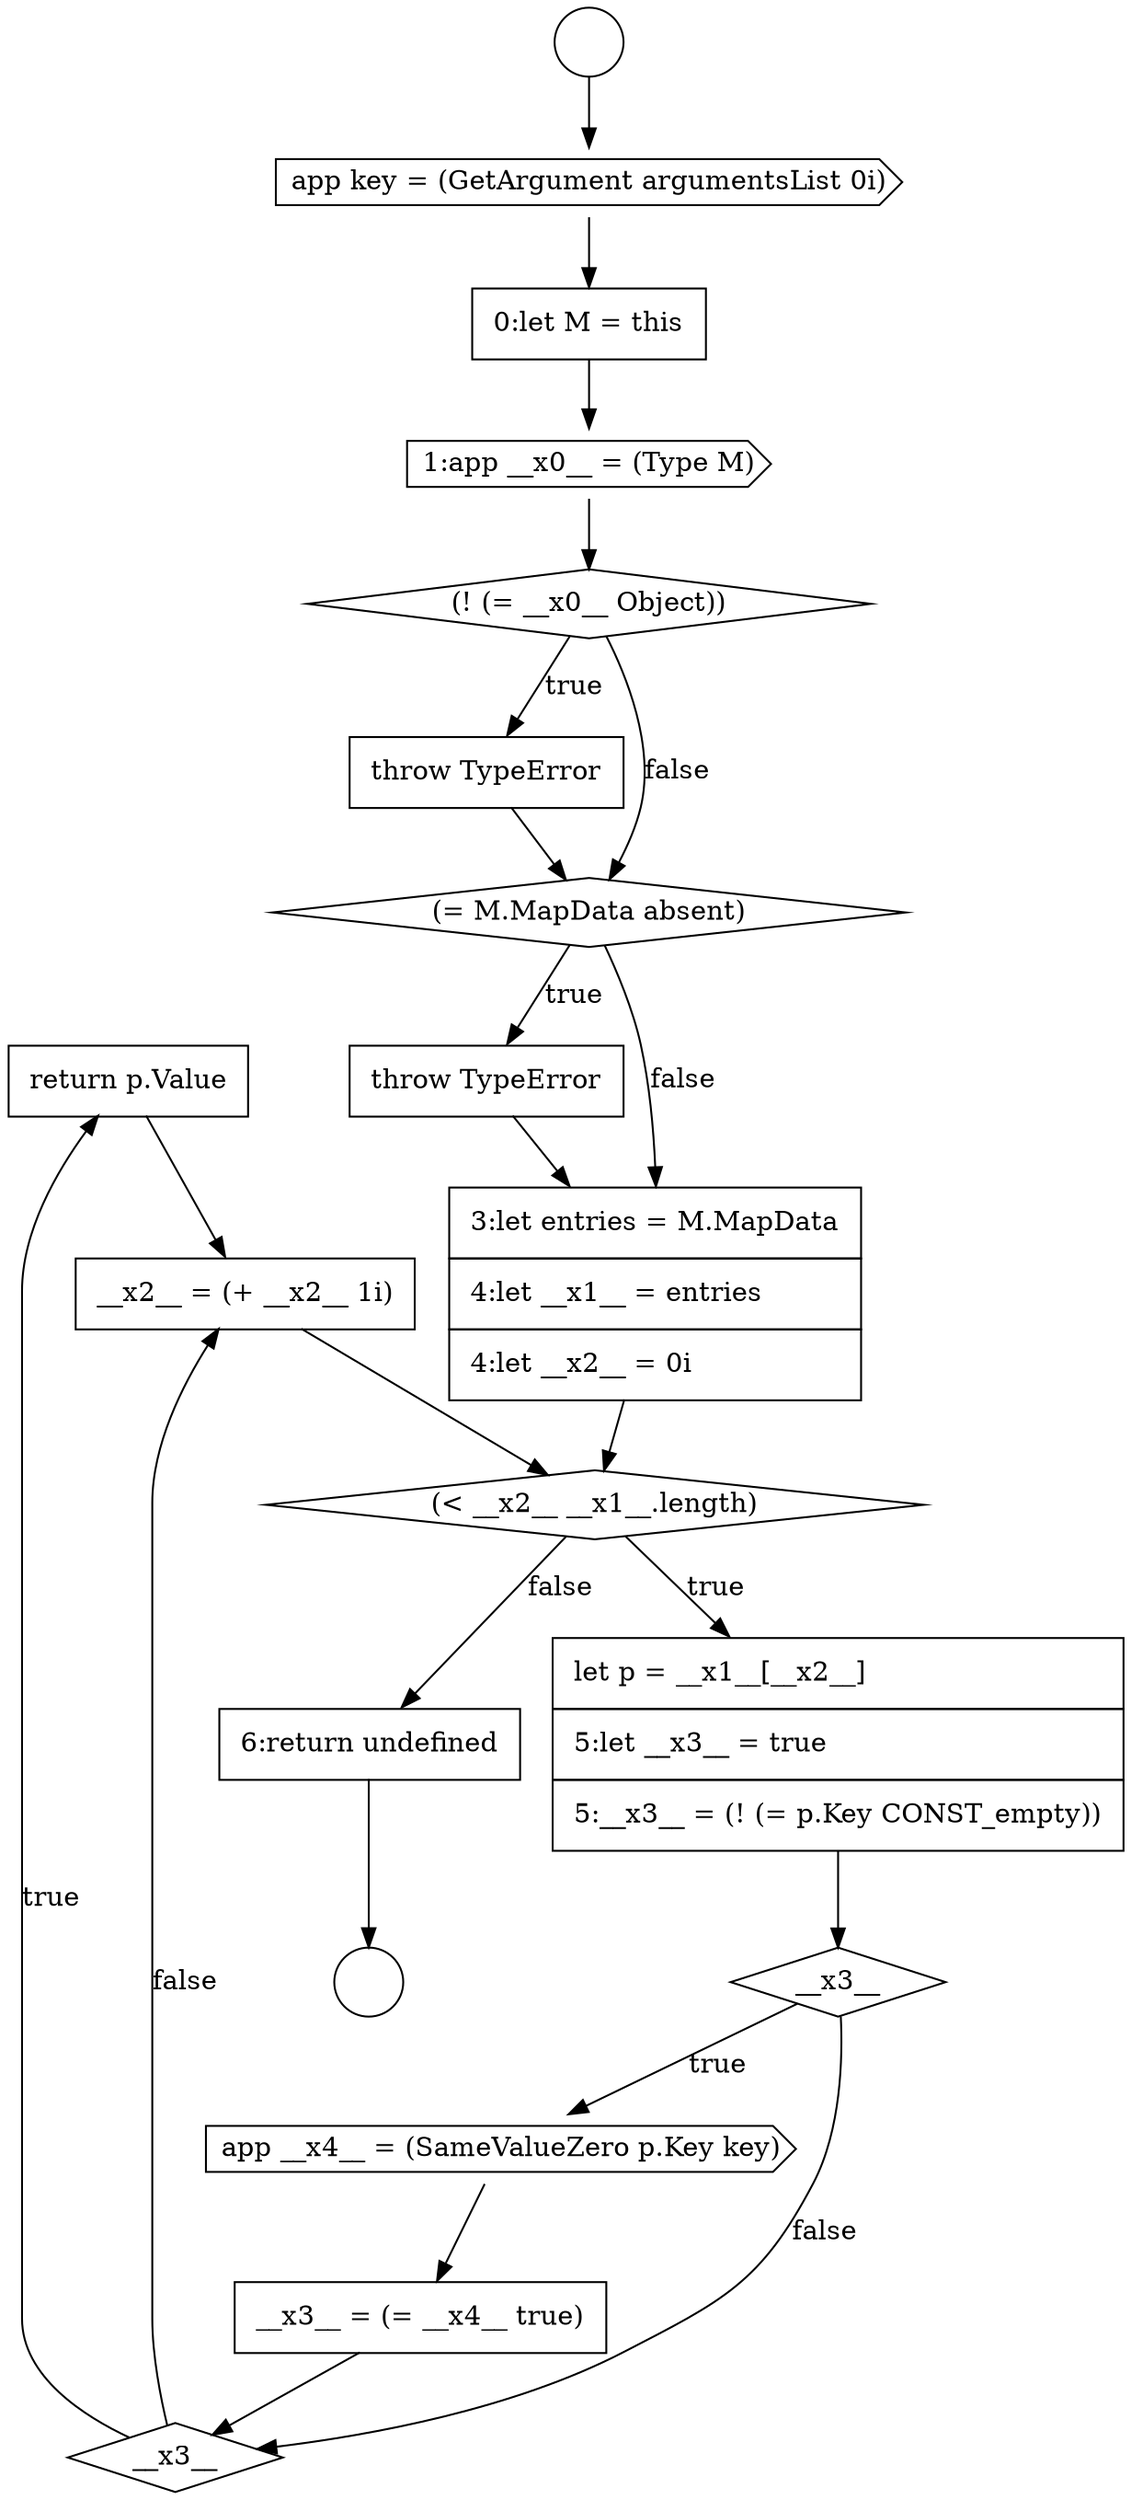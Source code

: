 digraph {
  node15158 [shape=none, margin=0, label=<<font color="black">
    <table border="0" cellborder="1" cellspacing="0" cellpadding="10">
      <tr><td align="left">return p.Value</td></tr>
    </table>
  </font>> color="black" fillcolor="white" style=filled]
  node15146 [shape=cds, label=<<font color="black">1:app __x0__ = (Type M)</font>> color="black" fillcolor="white" style=filled]
  node15150 [shape=none, margin=0, label=<<font color="black">
    <table border="0" cellborder="1" cellspacing="0" cellpadding="10">
      <tr><td align="left">throw TypeError</td></tr>
    </table>
  </font>> color="black" fillcolor="white" style=filled]
  node15142 [shape=circle label=" " color="black" fillcolor="white" style=filled]
  node15151 [shape=none, margin=0, label=<<font color="black">
    <table border="0" cellborder="1" cellspacing="0" cellpadding="10">
      <tr><td align="left">3:let entries = M.MapData</td></tr>
      <tr><td align="left">4:let __x1__ = entries</td></tr>
      <tr><td align="left">4:let __x2__ = 0i</td></tr>
    </table>
  </font>> color="black" fillcolor="white" style=filled]
  node15147 [shape=diamond, label=<<font color="black">(! (= __x0__ Object))</font>> color="black" fillcolor="white" style=filled]
  node15160 [shape=none, margin=0, label=<<font color="black">
    <table border="0" cellborder="1" cellspacing="0" cellpadding="10">
      <tr><td align="left">6:return undefined</td></tr>
    </table>
  </font>> color="black" fillcolor="white" style=filled]
  node15155 [shape=cds, label=<<font color="black">app __x4__ = (SameValueZero p.Key key)</font>> color="black" fillcolor="white" style=filled]
  node15152 [shape=diamond, label=<<font color="black">(&lt; __x2__ __x1__.length)</font>> color="black" fillcolor="white" style=filled]
  node15148 [shape=none, margin=0, label=<<font color="black">
    <table border="0" cellborder="1" cellspacing="0" cellpadding="10">
      <tr><td align="left">throw TypeError</td></tr>
    </table>
  </font>> color="black" fillcolor="white" style=filled]
  node15144 [shape=cds, label=<<font color="black">app key = (GetArgument argumentsList 0i)</font>> color="black" fillcolor="white" style=filled]
  node15145 [shape=none, margin=0, label=<<font color="black">
    <table border="0" cellborder="1" cellspacing="0" cellpadding="10">
      <tr><td align="left">0:let M = this</td></tr>
    </table>
  </font>> color="black" fillcolor="white" style=filled]
  node15143 [shape=circle label=" " color="black" fillcolor="white" style=filled]
  node15153 [shape=none, margin=0, label=<<font color="black">
    <table border="0" cellborder="1" cellspacing="0" cellpadding="10">
      <tr><td align="left">let p = __x1__[__x2__]</td></tr>
      <tr><td align="left">5:let __x3__ = true</td></tr>
      <tr><td align="left">5:__x3__ = (! (= p.Key CONST_empty))</td></tr>
    </table>
  </font>> color="black" fillcolor="white" style=filled]
  node15156 [shape=none, margin=0, label=<<font color="black">
    <table border="0" cellborder="1" cellspacing="0" cellpadding="10">
      <tr><td align="left">__x3__ = (= __x4__ true)</td></tr>
    </table>
  </font>> color="black" fillcolor="white" style=filled]
  node15157 [shape=diamond, label=<<font color="black">__x3__</font>> color="black" fillcolor="white" style=filled]
  node15149 [shape=diamond, label=<<font color="black">(= M.MapData absent)</font>> color="black" fillcolor="white" style=filled]
  node15154 [shape=diamond, label=<<font color="black">__x3__</font>> color="black" fillcolor="white" style=filled]
  node15159 [shape=none, margin=0, label=<<font color="black">
    <table border="0" cellborder="1" cellspacing="0" cellpadding="10">
      <tr><td align="left">__x2__ = (+ __x2__ 1i)</td></tr>
    </table>
  </font>> color="black" fillcolor="white" style=filled]
  node15152 -> node15153 [label=<<font color="black">true</font>> color="black"]
  node15152 -> node15160 [label=<<font color="black">false</font>> color="black"]
  node15156 -> node15157 [ color="black"]
  node15150 -> node15151 [ color="black"]
  node15148 -> node15149 [ color="black"]
  node15160 -> node15143 [ color="black"]
  node15145 -> node15146 [ color="black"]
  node15154 -> node15155 [label=<<font color="black">true</font>> color="black"]
  node15154 -> node15157 [label=<<font color="black">false</font>> color="black"]
  node15153 -> node15154 [ color="black"]
  node15142 -> node15144 [ color="black"]
  node15155 -> node15156 [ color="black"]
  node15151 -> node15152 [ color="black"]
  node15158 -> node15159 [ color="black"]
  node15147 -> node15148 [label=<<font color="black">true</font>> color="black"]
  node15147 -> node15149 [label=<<font color="black">false</font>> color="black"]
  node15146 -> node15147 [ color="black"]
  node15144 -> node15145 [ color="black"]
  node15149 -> node15150 [label=<<font color="black">true</font>> color="black"]
  node15149 -> node15151 [label=<<font color="black">false</font>> color="black"]
  node15159 -> node15152 [ color="black"]
  node15157 -> node15158 [label=<<font color="black">true</font>> color="black"]
  node15157 -> node15159 [label=<<font color="black">false</font>> color="black"]
}
